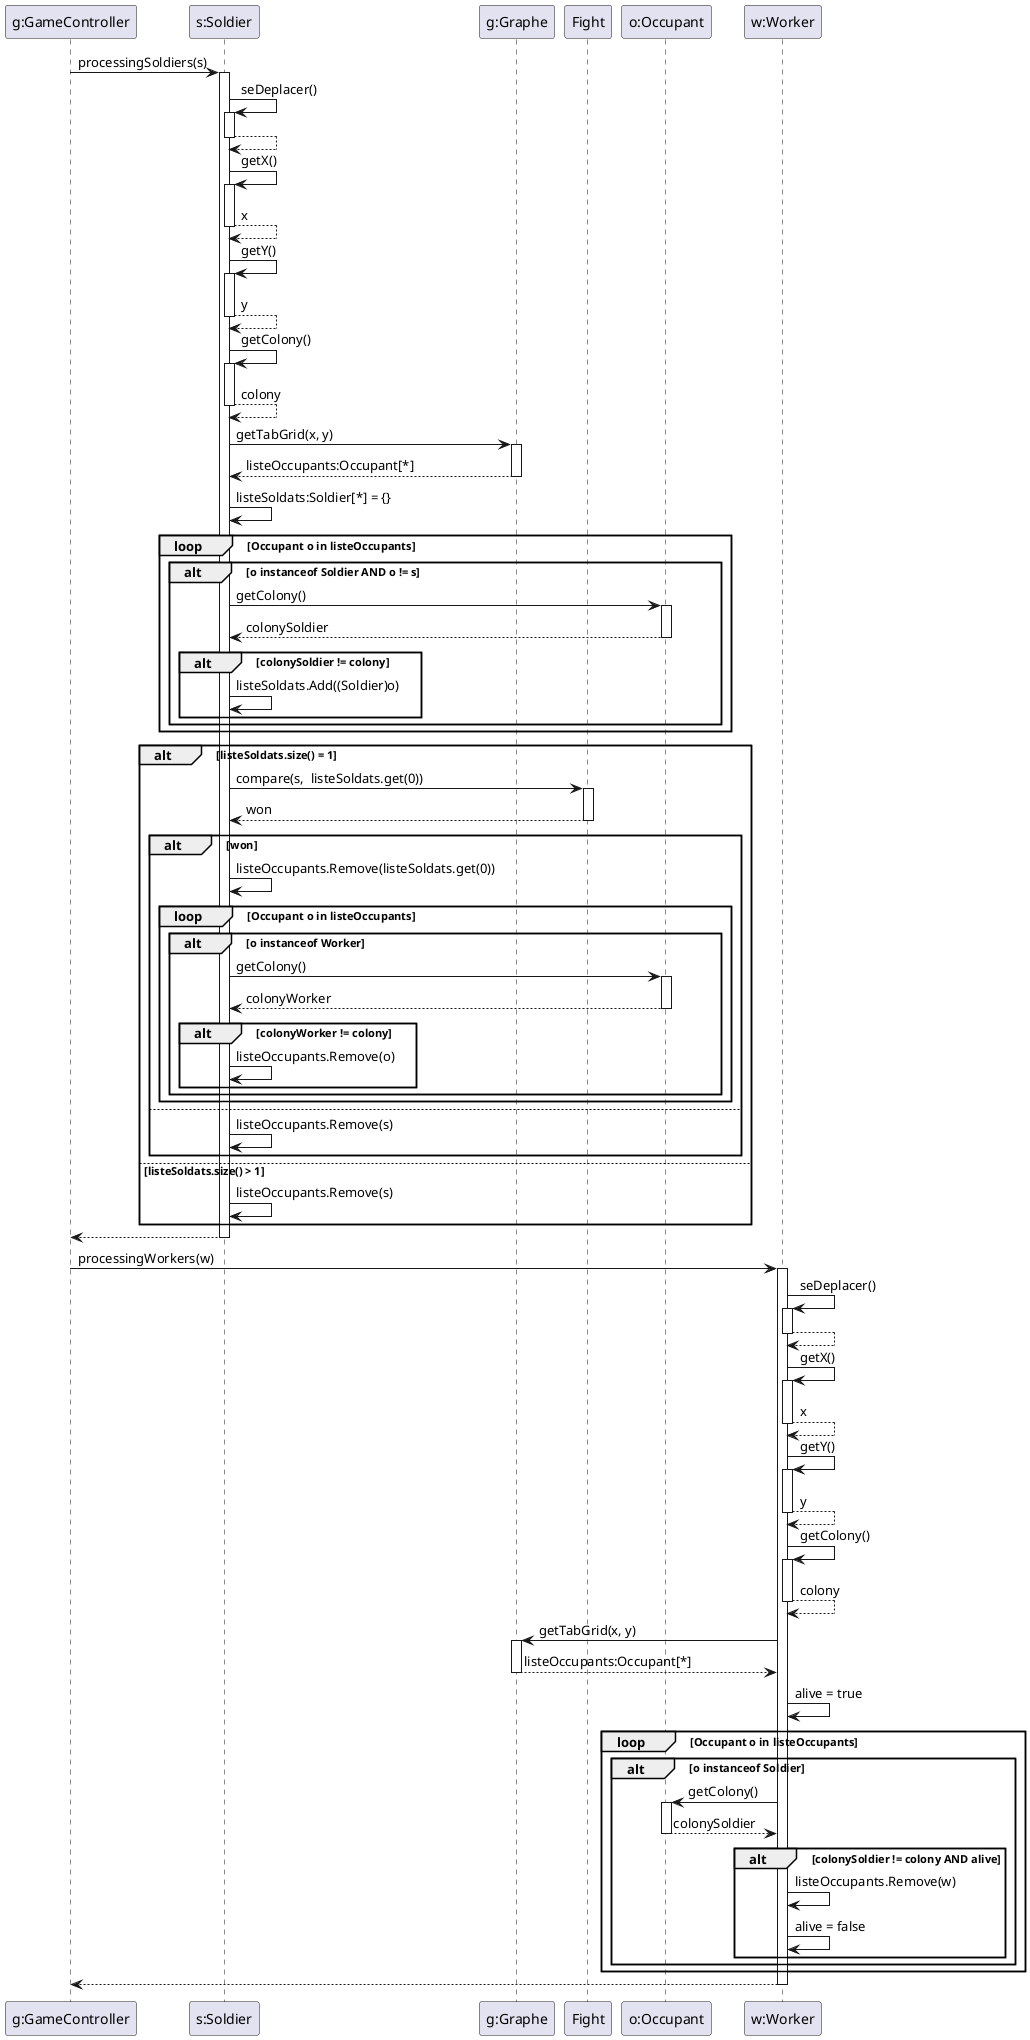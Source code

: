 @startuml
'https://plantuml.com/sequence-diagram

participant "g:GameController" as gc
participant "s:Soldier" as s
participant "g:Graphe" as g
participant "Fight" as f
participant "o:Occupant" as o
participant "w:Worker" as w

gc -> s++ : processingSoldiers(s)

    s -> s++ : seDeplacer()
    return

    s->s++ : getX()
    return x

    s->s++ : getY()
    return y

    s->s++ : getColony()
    return colony

    s->g++ : getTabGrid(x, y)
    return listeOccupants:Occupant[*]

    s->s : listeSoldats:Soldier[*] = {}

    loop Occupant o in listeOccupants
        alt o instanceof Soldier AND o != s
            s->o++ : getColony()
            return colonySoldier
            alt colonySoldier != colony
                s->s:listeSoldats.Add((Soldier)o)
            end
        end
    end

    alt listeSoldats.size() = 1
        s->f++ : compare(s,  listeSoldats.get(0))
        return won
        alt won
           s->s : listeOccupants.Remove(listeSoldats.get(0))
           loop Occupant o in listeOccupants
               alt o instanceof Worker
                   s->o++ : getColony()
                   return colonyWorker
                   alt colonyWorker != colony
                        s->s: listeOccupants.Remove(o)
                   end
               end
           end
        else
            s->s : listeOccupants.Remove(s)
        end

    else listeSoldats.size() > 1
        s->s : listeOccupants.Remove(s)
    end
return

gc -> w++:processingWorkers(w)
    w->w++ : seDeplacer()
    return

    w->w++ : getX()
    return x

    w->w++ : getY()
    return y

    w->w++ : getColony()
    return colony

    w->g++ : getTabGrid(x, y)
    return listeOccupants:Occupant[*]

    w->w:alive = true
    loop Occupant o in listeOccupants
        alt o instanceof Soldier
            w->o++ : getColony()
            return colonySoldier
            alt colonySoldier != colony AND alive
                w->w:listeOccupants.Remove(w)
                w->w:alive = false
            end
        end
    end
return
@enduml